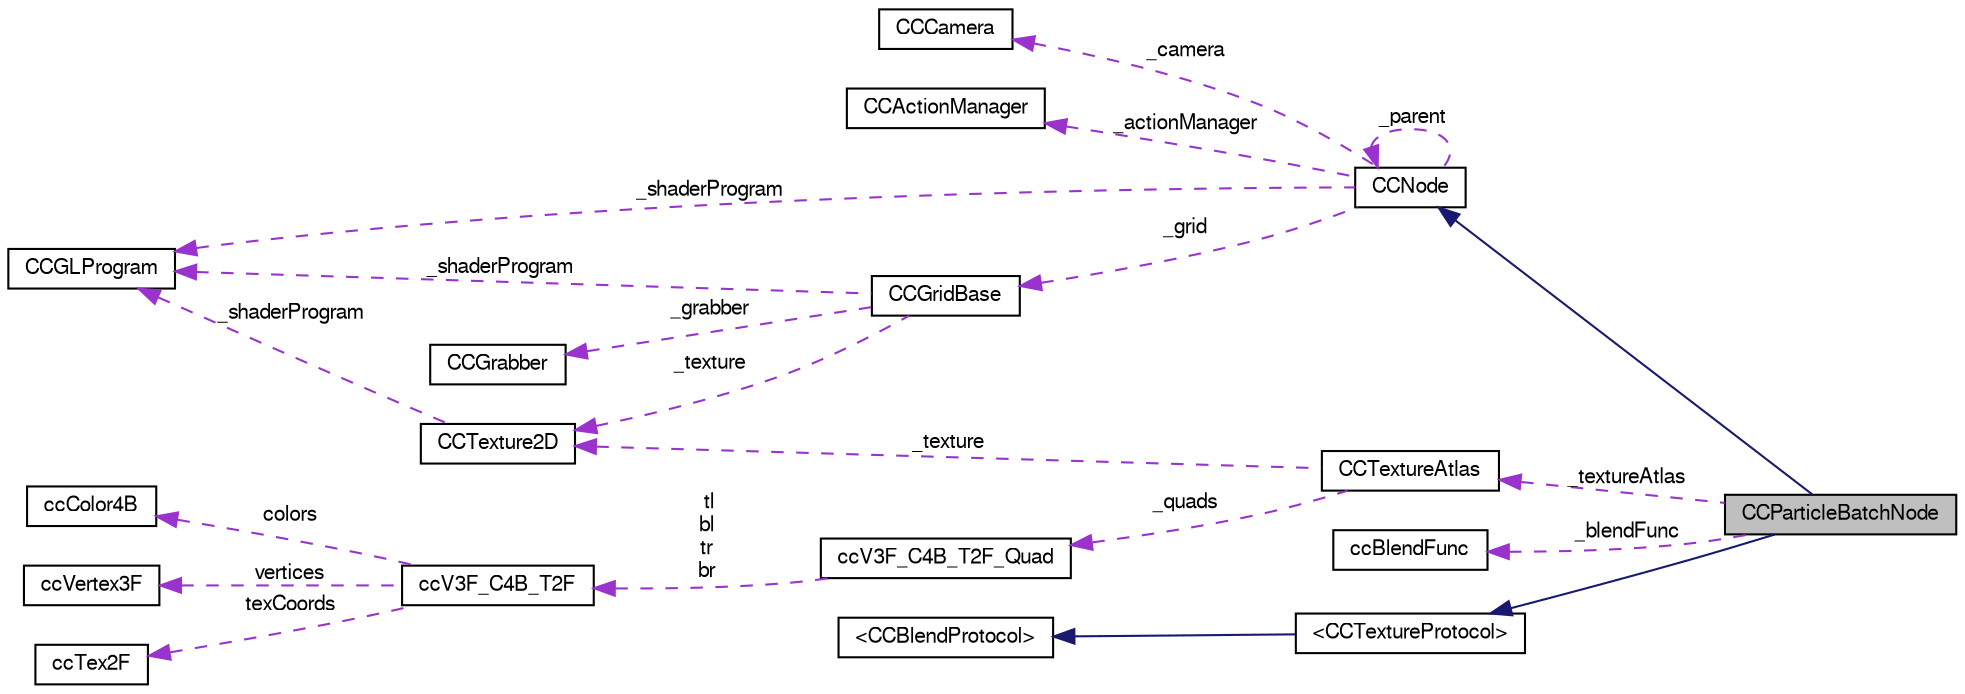 digraph G
{
  bgcolor="transparent";
  edge [fontname="FreeSans",fontsize="10",labelfontname="FreeSans",labelfontsize="10"];
  node [fontname="FreeSans",fontsize="10",shape=record];
  rankdir="LR";
  Node1 [label="CCParticleBatchNode",height=0.2,width=0.4,color="black", fillcolor="grey75", style="filled" fontcolor="black"];
  Node2 -> Node1 [dir="back",color="midnightblue",fontsize="10",style="solid",fontname="FreeSans"];
  Node2 [label="CCNode",height=0.2,width=0.4,color="black",URL="$interface_c_c_node.html"];
  Node2 -> Node2 [dir="back",color="darkorchid3",fontsize="10",style="dashed",label=" _parent" ,fontname="FreeSans"];
  Node3 -> Node2 [dir="back",color="darkorchid3",fontsize="10",style="dashed",label=" _grid" ,fontname="FreeSans"];
  Node3 [label="CCGridBase",height=0.2,width=0.4,color="black",URL="$interface_c_c_grid_base.html"];
  Node4 -> Node3 [dir="back",color="darkorchid3",fontsize="10",style="dashed",label=" _grabber" ,fontname="FreeSans"];
  Node4 [label="CCGrabber",height=0.2,width=0.4,color="black",URL="$interface_c_c_grabber.html"];
  Node5 -> Node3 [dir="back",color="darkorchid3",fontsize="10",style="dashed",label=" _texture" ,fontname="FreeSans"];
  Node5 [label="CCTexture2D",height=0.2,width=0.4,color="black",URL="$interface_c_c_texture2_d.html"];
  Node6 -> Node5 [dir="back",color="darkorchid3",fontsize="10",style="dashed",label=" _shaderProgram" ,fontname="FreeSans"];
  Node6 [label="CCGLProgram",height=0.2,width=0.4,color="black",URL="$interface_c_c_g_l_program.html"];
  Node6 -> Node3 [dir="back",color="darkorchid3",fontsize="10",style="dashed",label=" _shaderProgram" ,fontname="FreeSans"];
  Node7 -> Node2 [dir="back",color="darkorchid3",fontsize="10",style="dashed",label=" _camera" ,fontname="FreeSans"];
  Node7 [label="CCCamera",height=0.2,width=0.4,color="black",URL="$interface_c_c_camera.html"];
  Node6 -> Node2 [dir="back",color="darkorchid3",fontsize="10",style="dashed",label=" _shaderProgram" ,fontname="FreeSans"];
  Node8 -> Node2 [dir="back",color="darkorchid3",fontsize="10",style="dashed",label=" _actionManager" ,fontname="FreeSans"];
  Node8 [label="CCActionManager",height=0.2,width=0.4,color="black",URL="$interface_c_c_action_manager.html"];
  Node9 -> Node1 [dir="back",color="midnightblue",fontsize="10",style="solid",fontname="FreeSans"];
  Node9 [label="\<CCTextureProtocol\>",height=0.2,width=0.4,color="black",URL="$protocol_c_c_texture_protocol-p.html"];
  Node10 -> Node9 [dir="back",color="midnightblue",fontsize="10",style="solid",fontname="FreeSans"];
  Node10 [label="\<CCBlendProtocol\>",height=0.2,width=0.4,color="black",URL="$protocol_c_c_blend_protocol-p.html"];
  Node11 -> Node1 [dir="back",color="darkorchid3",fontsize="10",style="dashed",label=" _blendFunc" ,fontname="FreeSans"];
  Node11 [label="ccBlendFunc",height=0.2,width=0.4,color="black",URL="$structcc_blend_func.html",tooltip="Blend Function used for textures."];
  Node12 -> Node1 [dir="back",color="darkorchid3",fontsize="10",style="dashed",label=" _textureAtlas" ,fontname="FreeSans"];
  Node12 [label="CCTextureAtlas",height=0.2,width=0.4,color="black",URL="$interface_c_c_texture_atlas.html"];
  Node5 -> Node12 [dir="back",color="darkorchid3",fontsize="10",style="dashed",label=" _texture" ,fontname="FreeSans"];
  Node13 -> Node12 [dir="back",color="darkorchid3",fontsize="10",style="dashed",label=" _quads" ,fontname="FreeSans"];
  Node13 [label="ccV3F_C4B_T2F_Quad",height=0.2,width=0.4,color="black",URL="$structcc_v3_f___c4_b___t2_f___quad.html",tooltip="4 ccVertex3FTex2FColor4B"];
  Node14 -> Node13 [dir="back",color="darkorchid3",fontsize="10",style="dashed",label=" tl\nbl\ntr\nbr" ,fontname="FreeSans"];
  Node14 [label="ccV3F_C4B_T2F",height=0.2,width=0.4,color="black",URL="$structcc_v3_f___c4_b___t2_f.html",tooltip="a Point with a vertex point, a tex coord point and a color 4B"];
  Node15 -> Node14 [dir="back",color="darkorchid3",fontsize="10",style="dashed",label=" colors" ,fontname="FreeSans"];
  Node15 [label="ccColor4B",height=0.2,width=0.4,color="black",URL="$structcc_color4_b.html"];
  Node16 -> Node14 [dir="back",color="darkorchid3",fontsize="10",style="dashed",label=" vertices" ,fontname="FreeSans"];
  Node16 [label="ccVertex3F",height=0.2,width=0.4,color="black",URL="$structcc_vertex3_f.html"];
  Node17 -> Node14 [dir="back",color="darkorchid3",fontsize="10",style="dashed",label=" texCoords" ,fontname="FreeSans"];
  Node17 [label="ccTex2F",height=0.2,width=0.4,color="black",URL="$structcc_tex2_f.html"];
}
